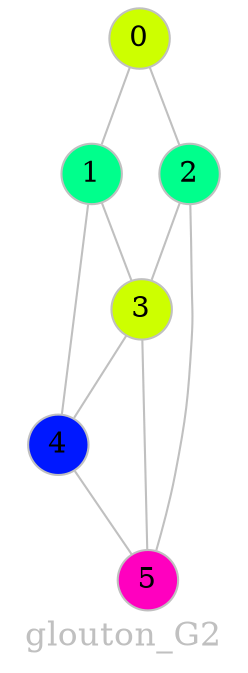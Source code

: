 graph glouton_G2 {
	graph [bgcolor="#ffffff00" fontcolor=grey fontsize=16 label=glouton_G2 overlap=false]
	node [color=grey fixedsize=true fontsize=14 shape=circle style=filled width=0.4]
	edge [arrowsize=0.7 color=grey fontcolor=grey fontsize=12]
	node [fillcolor="#cdff00"]
	0
	node [fillcolor="#00ff8c"]
	1
	node [fillcolor="#00ff8c"]
	2
	node [fillcolor="#cdff00"]
	3
	node [fillcolor="#0018ff"]
	4
	node [fillcolor="#ff00bf"]
	5
	0 -- 1
	0 -- 2
	1 -- 3
	1 -- 4
	2 -- 3
	2 -- 5
	3 -- 4
	3 -- 5
	4 -- 5
}
